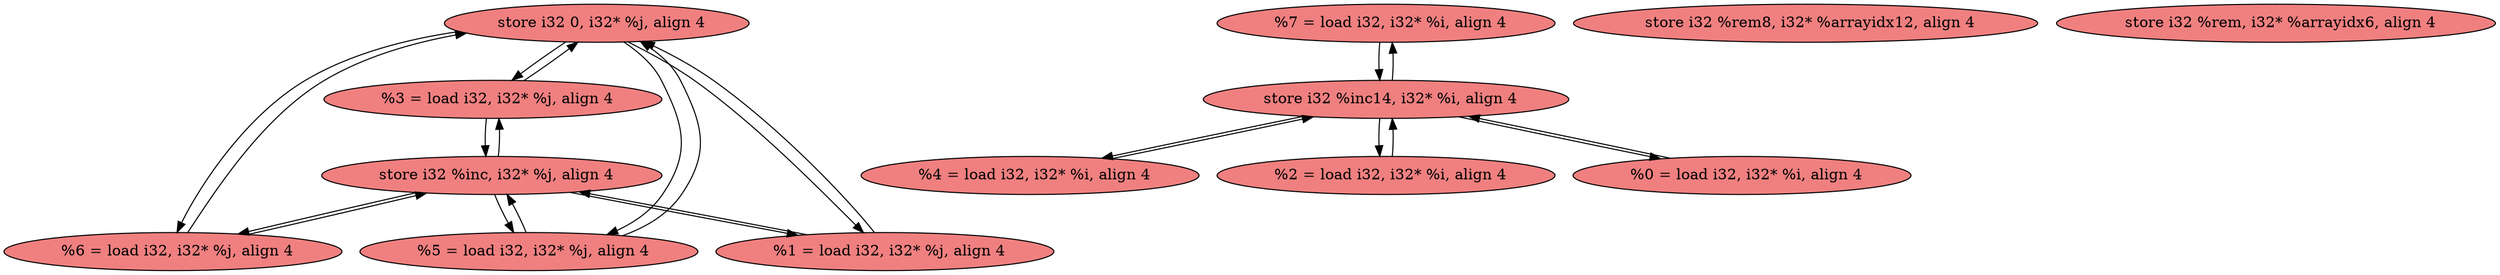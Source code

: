 
digraph G {


node409 [fillcolor=lightcoral,label="  store i32 0, i32* %j, align 4",shape=ellipse,style=filled ]
node407 [fillcolor=lightcoral,label="  %3 = load i32, i32* %j, align 4",shape=ellipse,style=filled ]
node408 [fillcolor=lightcoral,label="  %7 = load i32, i32* %i, align 4",shape=ellipse,style=filled ]
node406 [fillcolor=lightcoral,label="  %4 = load i32, i32* %i, align 4",shape=ellipse,style=filled ]
node410 [fillcolor=lightcoral,label="  store i32 %inc14, i32* %i, align 4",shape=ellipse,style=filled ]
node405 [fillcolor=lightcoral,label="  store i32 %rem8, i32* %arrayidx12, align 4",shape=ellipse,style=filled ]
node404 [fillcolor=lightcoral,label="  %2 = load i32, i32* %i, align 4",shape=ellipse,style=filled ]
node399 [fillcolor=lightcoral,label="  %6 = load i32, i32* %j, align 4",shape=ellipse,style=filled ]
node398 [fillcolor=lightcoral,label="  store i32 %inc, i32* %j, align 4",shape=ellipse,style=filled ]
node400 [fillcolor=lightcoral,label="  %5 = load i32, i32* %j, align 4",shape=ellipse,style=filled ]
node403 [fillcolor=lightcoral,label="  %0 = load i32, i32* %i, align 4",shape=ellipse,style=filled ]
node401 [fillcolor=lightcoral,label="  %1 = load i32, i32* %j, align 4",shape=ellipse,style=filled ]
node402 [fillcolor=lightcoral,label="  store i32 %rem, i32* %arrayidx6, align 4",shape=ellipse,style=filled ]

node406->node410 [ ]
node410->node406 [ ]
node408->node410 [ ]
node404->node410 [ ]
node398->node399 [ ]
node410->node404 [ ]
node407->node398 [ ]
node399->node398 [ ]
node398->node401 [ ]
node401->node398 [ ]
node398->node407 [ ]
node401->node409 [ ]
node409->node399 [ ]
node409->node407 [ ]
node407->node409 [ ]
node400->node398 [ ]
node398->node400 [ ]
node409->node400 [ ]
node400->node409 [ ]
node410->node408 [ ]
node409->node401 [ ]
node410->node403 [ ]
node399->node409 [ ]
node403->node410 [ ]


}
